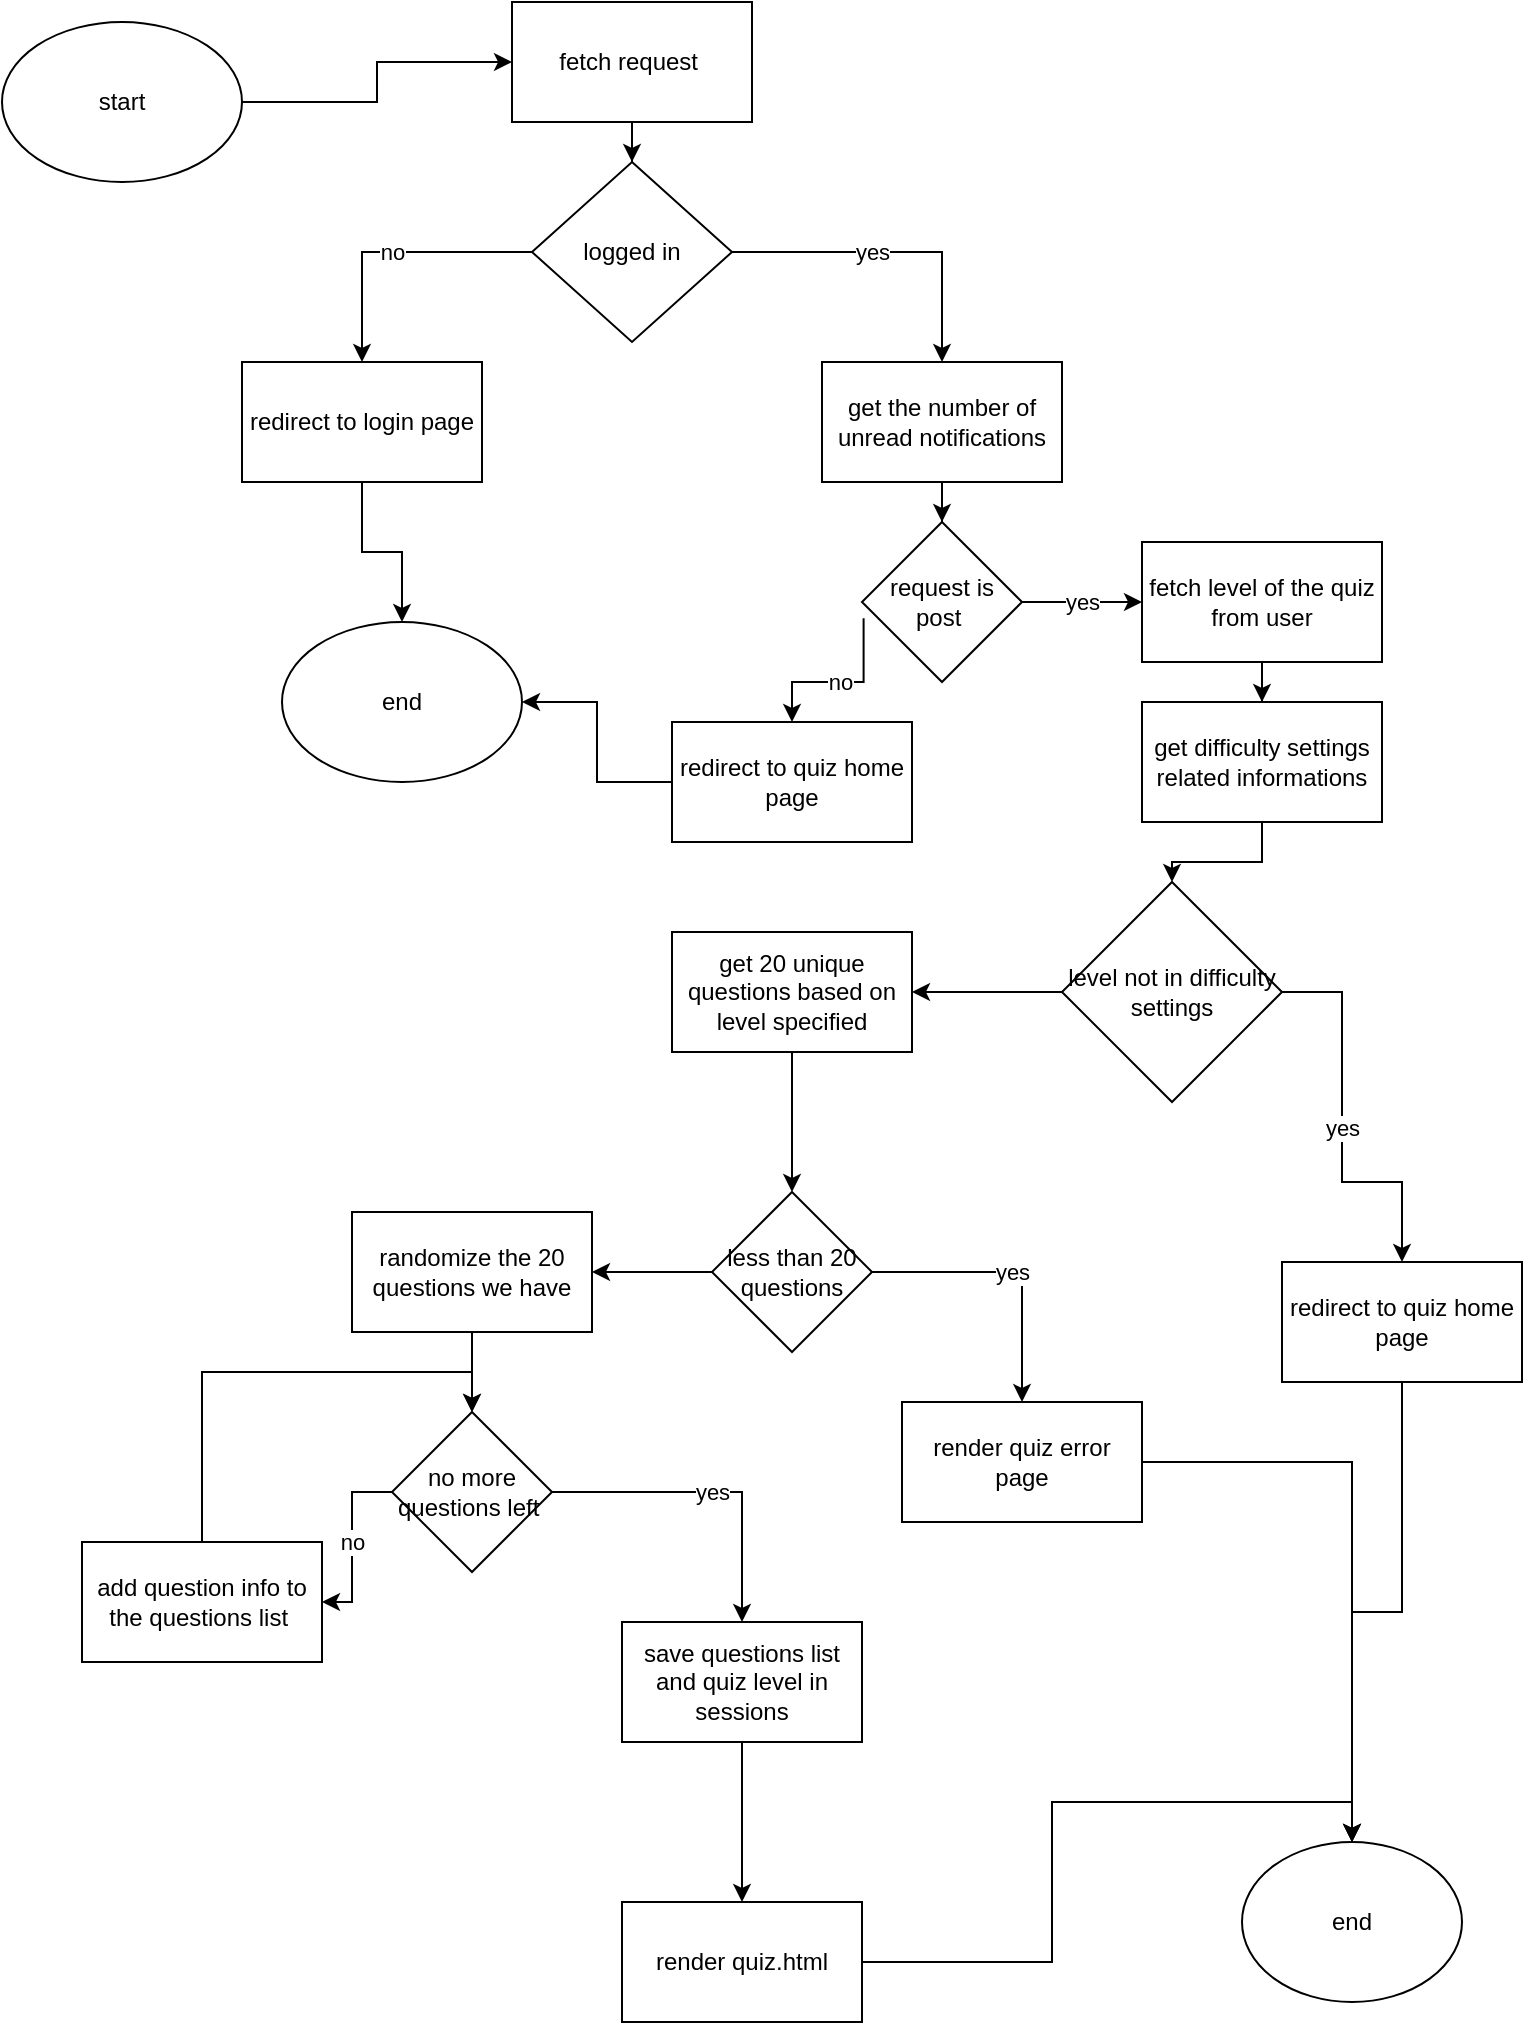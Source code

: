 <mxfile version="24.0.4" type="device">
  <diagram name="Page-1" id="Ikurisf6gKU5D0WnUJwT">
    <mxGraphModel dx="1276" dy="606" grid="1" gridSize="10" guides="1" tooltips="1" connect="1" arrows="1" fold="1" page="1" pageScale="1" pageWidth="850" pageHeight="1100" math="0" shadow="0">
      <root>
        <mxCell id="0" />
        <mxCell id="1" parent="0" />
        <mxCell id="Cvl91ToUlRYQaEAVH23j-4" style="edgeStyle=orthogonalEdgeStyle;rounded=0;orthogonalLoop=1;jettySize=auto;html=1;entryX=0;entryY=0.5;entryDx=0;entryDy=0;" parent="1" source="Cvl91ToUlRYQaEAVH23j-1" target="Cvl91ToUlRYQaEAVH23j-3" edge="1">
          <mxGeometry relative="1" as="geometry" />
        </mxCell>
        <mxCell id="Cvl91ToUlRYQaEAVH23j-1" value="start" style="ellipse;whiteSpace=wrap;html=1;" parent="1" vertex="1">
          <mxGeometry x="50" y="40" width="120" height="80" as="geometry" />
        </mxCell>
        <mxCell id="Cvl91ToUlRYQaEAVH23j-6" value="" style="edgeStyle=orthogonalEdgeStyle;rounded=0;orthogonalLoop=1;jettySize=auto;html=1;" parent="1" source="Cvl91ToUlRYQaEAVH23j-3" target="Cvl91ToUlRYQaEAVH23j-7" edge="1">
          <mxGeometry relative="1" as="geometry">
            <mxPoint x="320" y="200" as="targetPoint" />
          </mxGeometry>
        </mxCell>
        <mxCell id="Cvl91ToUlRYQaEAVH23j-3" value="fetch request&amp;nbsp;" style="rounded=0;whiteSpace=wrap;html=1;" parent="1" vertex="1">
          <mxGeometry x="305" y="30" width="120" height="60" as="geometry" />
        </mxCell>
        <mxCell id="Cvl91ToUlRYQaEAVH23j-9" value="yes" style="edgeStyle=orthogonalEdgeStyle;rounded=0;orthogonalLoop=1;jettySize=auto;html=1;entryX=0.5;entryY=0;entryDx=0;entryDy=0;" parent="1" source="Cvl91ToUlRYQaEAVH23j-7" target="Cvl91ToUlRYQaEAVH23j-8" edge="1">
          <mxGeometry x="-0.125" relative="1" as="geometry">
            <Array as="points">
              <mxPoint x="520" y="155" />
            </Array>
            <mxPoint as="offset" />
          </mxGeometry>
        </mxCell>
        <mxCell id="Cvl91ToUlRYQaEAVH23j-14" value="no" style="edgeStyle=orthogonalEdgeStyle;rounded=0;orthogonalLoop=1;jettySize=auto;html=1;exitX=0;exitY=0.5;exitDx=0;exitDy=0;entryX=0.5;entryY=0;entryDx=0;entryDy=0;" parent="1" source="Cvl91ToUlRYQaEAVH23j-7" target="Cvl91ToUlRYQaEAVH23j-12" edge="1">
          <mxGeometry relative="1" as="geometry" />
        </mxCell>
        <mxCell id="Cvl91ToUlRYQaEAVH23j-7" value="logged in" style="rhombus;whiteSpace=wrap;html=1;" parent="1" vertex="1">
          <mxGeometry x="315" y="110" width="100" height="90" as="geometry" />
        </mxCell>
        <mxCell id="Cvl91ToUlRYQaEAVH23j-16" value="" style="edgeStyle=orthogonalEdgeStyle;rounded=0;orthogonalLoop=1;jettySize=auto;html=1;" parent="1" source="Cvl91ToUlRYQaEAVH23j-8" target="Cvl91ToUlRYQaEAVH23j-15" edge="1">
          <mxGeometry relative="1" as="geometry" />
        </mxCell>
        <mxCell id="Cvl91ToUlRYQaEAVH23j-8" value="get the number of unread notifications" style="whiteSpace=wrap;html=1;" parent="1" vertex="1">
          <mxGeometry x="460" y="210" width="120" height="60" as="geometry" />
        </mxCell>
        <mxCell id="Cvl91ToUlRYQaEAVH23j-50" value="" style="edgeStyle=orthogonalEdgeStyle;rounded=0;orthogonalLoop=1;jettySize=auto;html=1;" parent="1" source="Cvl91ToUlRYQaEAVH23j-12" target="Cvl91ToUlRYQaEAVH23j-49" edge="1">
          <mxGeometry relative="1" as="geometry" />
        </mxCell>
        <mxCell id="Cvl91ToUlRYQaEAVH23j-12" value="redirect to login page" style="rounded=0;whiteSpace=wrap;html=1;" parent="1" vertex="1">
          <mxGeometry x="170" y="210" width="120" height="60" as="geometry" />
        </mxCell>
        <mxCell id="Cvl91ToUlRYQaEAVH23j-18" value="yes" style="edgeStyle=orthogonalEdgeStyle;rounded=0;orthogonalLoop=1;jettySize=auto;html=1;" parent="1" source="Cvl91ToUlRYQaEAVH23j-15" target="Cvl91ToUlRYQaEAVH23j-17" edge="1">
          <mxGeometry relative="1" as="geometry" />
        </mxCell>
        <mxCell id="guqEUq2Tp1cGE5udS90E-2" value="no" style="edgeStyle=orthogonalEdgeStyle;rounded=0;orthogonalLoop=1;jettySize=auto;html=1;exitX=0.01;exitY=0.602;exitDx=0;exitDy=0;exitPerimeter=0;" edge="1" parent="1" source="Cvl91ToUlRYQaEAVH23j-15" target="guqEUq2Tp1cGE5udS90E-1">
          <mxGeometry relative="1" as="geometry">
            <Array as="points">
              <mxPoint x="481" y="370" />
              <mxPoint x="445" y="370" />
            </Array>
          </mxGeometry>
        </mxCell>
        <mxCell id="Cvl91ToUlRYQaEAVH23j-15" value="request is post&amp;nbsp;" style="rhombus;whiteSpace=wrap;html=1;" parent="1" vertex="1">
          <mxGeometry x="480" y="290" width="80" height="80" as="geometry" />
        </mxCell>
        <mxCell id="Cvl91ToUlRYQaEAVH23j-20" value="" style="edgeStyle=orthogonalEdgeStyle;rounded=0;orthogonalLoop=1;jettySize=auto;html=1;" parent="1" source="Cvl91ToUlRYQaEAVH23j-17" target="Cvl91ToUlRYQaEAVH23j-19" edge="1">
          <mxGeometry relative="1" as="geometry" />
        </mxCell>
        <mxCell id="Cvl91ToUlRYQaEAVH23j-17" value="fetch level of the quiz from user" style="whiteSpace=wrap;html=1;" parent="1" vertex="1">
          <mxGeometry x="620" y="300" width="120" height="60" as="geometry" />
        </mxCell>
        <mxCell id="Cvl91ToUlRYQaEAVH23j-22" value="" style="edgeStyle=orthogonalEdgeStyle;rounded=0;orthogonalLoop=1;jettySize=auto;html=1;" parent="1" source="Cvl91ToUlRYQaEAVH23j-19" target="Cvl91ToUlRYQaEAVH23j-23" edge="1">
          <mxGeometry relative="1" as="geometry">
            <mxPoint x="680" y="520" as="targetPoint" />
          </mxGeometry>
        </mxCell>
        <mxCell id="Cvl91ToUlRYQaEAVH23j-19" value="get difficulty settings related informations" style="whiteSpace=wrap;html=1;" parent="1" vertex="1">
          <mxGeometry x="620" y="380" width="120" height="60" as="geometry" />
        </mxCell>
        <mxCell id="Cvl91ToUlRYQaEAVH23j-25" value="yes" style="edgeStyle=orthogonalEdgeStyle;rounded=0;orthogonalLoop=1;jettySize=auto;html=1;" parent="1" source="Cvl91ToUlRYQaEAVH23j-23" target="Cvl91ToUlRYQaEAVH23j-24" edge="1">
          <mxGeometry relative="1" as="geometry">
            <Array as="points">
              <mxPoint x="720" y="525" />
              <mxPoint x="720" y="620" />
              <mxPoint x="750" y="620" />
            </Array>
          </mxGeometry>
        </mxCell>
        <mxCell id="Cvl91ToUlRYQaEAVH23j-27" value="" style="edgeStyle=orthogonalEdgeStyle;rounded=0;orthogonalLoop=1;jettySize=auto;html=1;" parent="1" source="Cvl91ToUlRYQaEAVH23j-23" target="Cvl91ToUlRYQaEAVH23j-26" edge="1">
          <mxGeometry relative="1" as="geometry" />
        </mxCell>
        <mxCell id="Cvl91ToUlRYQaEAVH23j-23" value="level not in difficulty settings" style="rhombus;whiteSpace=wrap;html=1;" parent="1" vertex="1">
          <mxGeometry x="580" y="470" width="110" height="110" as="geometry" />
        </mxCell>
        <mxCell id="Cvl91ToUlRYQaEAVH23j-48" style="edgeStyle=orthogonalEdgeStyle;rounded=0;orthogonalLoop=1;jettySize=auto;html=1;entryX=0.5;entryY=0;entryDx=0;entryDy=0;" parent="1" source="Cvl91ToUlRYQaEAVH23j-24" target="Cvl91ToUlRYQaEAVH23j-44" edge="1">
          <mxGeometry relative="1" as="geometry">
            <mxPoint x="770" y="870" as="targetPoint" />
          </mxGeometry>
        </mxCell>
        <mxCell id="Cvl91ToUlRYQaEAVH23j-24" value="redirect to quiz home page" style="whiteSpace=wrap;html=1;" parent="1" vertex="1">
          <mxGeometry x="690" y="660" width="120" height="60" as="geometry" />
        </mxCell>
        <mxCell id="Cvl91ToUlRYQaEAVH23j-29" value="" style="edgeStyle=orthogonalEdgeStyle;rounded=0;orthogonalLoop=1;jettySize=auto;html=1;" parent="1" source="Cvl91ToUlRYQaEAVH23j-26" target="Cvl91ToUlRYQaEAVH23j-28" edge="1">
          <mxGeometry relative="1" as="geometry" />
        </mxCell>
        <mxCell id="Cvl91ToUlRYQaEAVH23j-26" value="get 20 unique questions based on level specified" style="whiteSpace=wrap;html=1;" parent="1" vertex="1">
          <mxGeometry x="385" y="495" width="120" height="60" as="geometry" />
        </mxCell>
        <mxCell id="Cvl91ToUlRYQaEAVH23j-31" value="yes" style="edgeStyle=orthogonalEdgeStyle;rounded=0;orthogonalLoop=1;jettySize=auto;html=1;" parent="1" source="Cvl91ToUlRYQaEAVH23j-28" target="Cvl91ToUlRYQaEAVH23j-30" edge="1">
          <mxGeometry relative="1" as="geometry" />
        </mxCell>
        <mxCell id="Cvl91ToUlRYQaEAVH23j-33" value="" style="edgeStyle=orthogonalEdgeStyle;rounded=0;orthogonalLoop=1;jettySize=auto;html=1;" parent="1" source="Cvl91ToUlRYQaEAVH23j-28" target="Cvl91ToUlRYQaEAVH23j-32" edge="1">
          <mxGeometry relative="1" as="geometry" />
        </mxCell>
        <mxCell id="Cvl91ToUlRYQaEAVH23j-28" value="less than 20 questions" style="rhombus;whiteSpace=wrap;html=1;" parent="1" vertex="1">
          <mxGeometry x="405" y="625" width="80" height="80" as="geometry" />
        </mxCell>
        <mxCell id="Cvl91ToUlRYQaEAVH23j-47" style="edgeStyle=orthogonalEdgeStyle;rounded=0;orthogonalLoop=1;jettySize=auto;html=1;" parent="1" source="Cvl91ToUlRYQaEAVH23j-30" target="Cvl91ToUlRYQaEAVH23j-44" edge="1">
          <mxGeometry relative="1" as="geometry" />
        </mxCell>
        <mxCell id="Cvl91ToUlRYQaEAVH23j-30" value="render quiz error page" style="whiteSpace=wrap;html=1;" parent="1" vertex="1">
          <mxGeometry x="500" y="730" width="120" height="60" as="geometry" />
        </mxCell>
        <mxCell id="Cvl91ToUlRYQaEAVH23j-35" value="" style="edgeStyle=orthogonalEdgeStyle;rounded=0;orthogonalLoop=1;jettySize=auto;html=1;" parent="1" source="Cvl91ToUlRYQaEAVH23j-32" target="Cvl91ToUlRYQaEAVH23j-36" edge="1">
          <mxGeometry relative="1" as="geometry">
            <mxPoint x="285" y="775" as="targetPoint" />
          </mxGeometry>
        </mxCell>
        <mxCell id="Cvl91ToUlRYQaEAVH23j-32" value="randomize the 20 questions we have" style="whiteSpace=wrap;html=1;" parent="1" vertex="1">
          <mxGeometry x="225" y="635" width="120" height="60" as="geometry" />
        </mxCell>
        <mxCell id="Cvl91ToUlRYQaEAVH23j-38" value="no" style="edgeStyle=orthogonalEdgeStyle;rounded=0;orthogonalLoop=1;jettySize=auto;html=1;" parent="1" source="Cvl91ToUlRYQaEAVH23j-36" target="Cvl91ToUlRYQaEAVH23j-37" edge="1">
          <mxGeometry relative="1" as="geometry" />
        </mxCell>
        <mxCell id="Cvl91ToUlRYQaEAVH23j-41" value="yes" style="edgeStyle=orthogonalEdgeStyle;rounded=0;orthogonalLoop=1;jettySize=auto;html=1;" parent="1" source="Cvl91ToUlRYQaEAVH23j-36" target="Cvl91ToUlRYQaEAVH23j-40" edge="1">
          <mxGeometry relative="1" as="geometry" />
        </mxCell>
        <mxCell id="Cvl91ToUlRYQaEAVH23j-36" value="no more questions left&amp;nbsp;" style="rhombus;whiteSpace=wrap;html=1;" parent="1" vertex="1">
          <mxGeometry x="245" y="735" width="80" height="80" as="geometry" />
        </mxCell>
        <mxCell id="Cvl91ToUlRYQaEAVH23j-39" style="edgeStyle=orthogonalEdgeStyle;rounded=0;orthogonalLoop=1;jettySize=auto;html=1;entryX=0.5;entryY=0;entryDx=0;entryDy=0;exitX=0.5;exitY=0;exitDx=0;exitDy=0;" parent="1" source="Cvl91ToUlRYQaEAVH23j-37" target="Cvl91ToUlRYQaEAVH23j-36" edge="1">
          <mxGeometry relative="1" as="geometry">
            <Array as="points">
              <mxPoint x="150" y="715" />
              <mxPoint x="285" y="715" />
            </Array>
          </mxGeometry>
        </mxCell>
        <mxCell id="Cvl91ToUlRYQaEAVH23j-37" value="add question info to the questions list&amp;nbsp;" style="whiteSpace=wrap;html=1;" parent="1" vertex="1">
          <mxGeometry x="90" y="800" width="120" height="60" as="geometry" />
        </mxCell>
        <mxCell id="Cvl91ToUlRYQaEAVH23j-43" value="" style="edgeStyle=orthogonalEdgeStyle;rounded=0;orthogonalLoop=1;jettySize=auto;html=1;" parent="1" source="Cvl91ToUlRYQaEAVH23j-40" target="Cvl91ToUlRYQaEAVH23j-42" edge="1">
          <mxGeometry relative="1" as="geometry" />
        </mxCell>
        <mxCell id="Cvl91ToUlRYQaEAVH23j-40" value="save questions list and quiz level in sessions" style="whiteSpace=wrap;html=1;" parent="1" vertex="1">
          <mxGeometry x="360" y="840" width="120" height="60" as="geometry" />
        </mxCell>
        <mxCell id="Cvl91ToUlRYQaEAVH23j-45" value="" style="edgeStyle=orthogonalEdgeStyle;rounded=0;orthogonalLoop=1;jettySize=auto;html=1;entryX=0.5;entryY=0;entryDx=0;entryDy=0;" parent="1" source="Cvl91ToUlRYQaEAVH23j-42" target="Cvl91ToUlRYQaEAVH23j-44" edge="1">
          <mxGeometry relative="1" as="geometry" />
        </mxCell>
        <mxCell id="Cvl91ToUlRYQaEAVH23j-42" value="render quiz.html" style="whiteSpace=wrap;html=1;" parent="1" vertex="1">
          <mxGeometry x="360" y="980" width="120" height="60" as="geometry" />
        </mxCell>
        <mxCell id="Cvl91ToUlRYQaEAVH23j-44" value="end" style="ellipse;whiteSpace=wrap;html=1;" parent="1" vertex="1">
          <mxGeometry x="670" y="950" width="110" height="80" as="geometry" />
        </mxCell>
        <mxCell id="Cvl91ToUlRYQaEAVH23j-49" value="end" style="ellipse;whiteSpace=wrap;html=1;rounded=0;" parent="1" vertex="1">
          <mxGeometry x="190" y="340" width="120" height="80" as="geometry" />
        </mxCell>
        <mxCell id="guqEUq2Tp1cGE5udS90E-3" style="edgeStyle=orthogonalEdgeStyle;rounded=0;orthogonalLoop=1;jettySize=auto;html=1;" edge="1" parent="1" source="guqEUq2Tp1cGE5udS90E-1" target="Cvl91ToUlRYQaEAVH23j-49">
          <mxGeometry relative="1" as="geometry" />
        </mxCell>
        <mxCell id="guqEUq2Tp1cGE5udS90E-1" value="redirect to quiz home page" style="whiteSpace=wrap;html=1;" vertex="1" parent="1">
          <mxGeometry x="385" y="390" width="120" height="60" as="geometry" />
        </mxCell>
      </root>
    </mxGraphModel>
  </diagram>
</mxfile>
